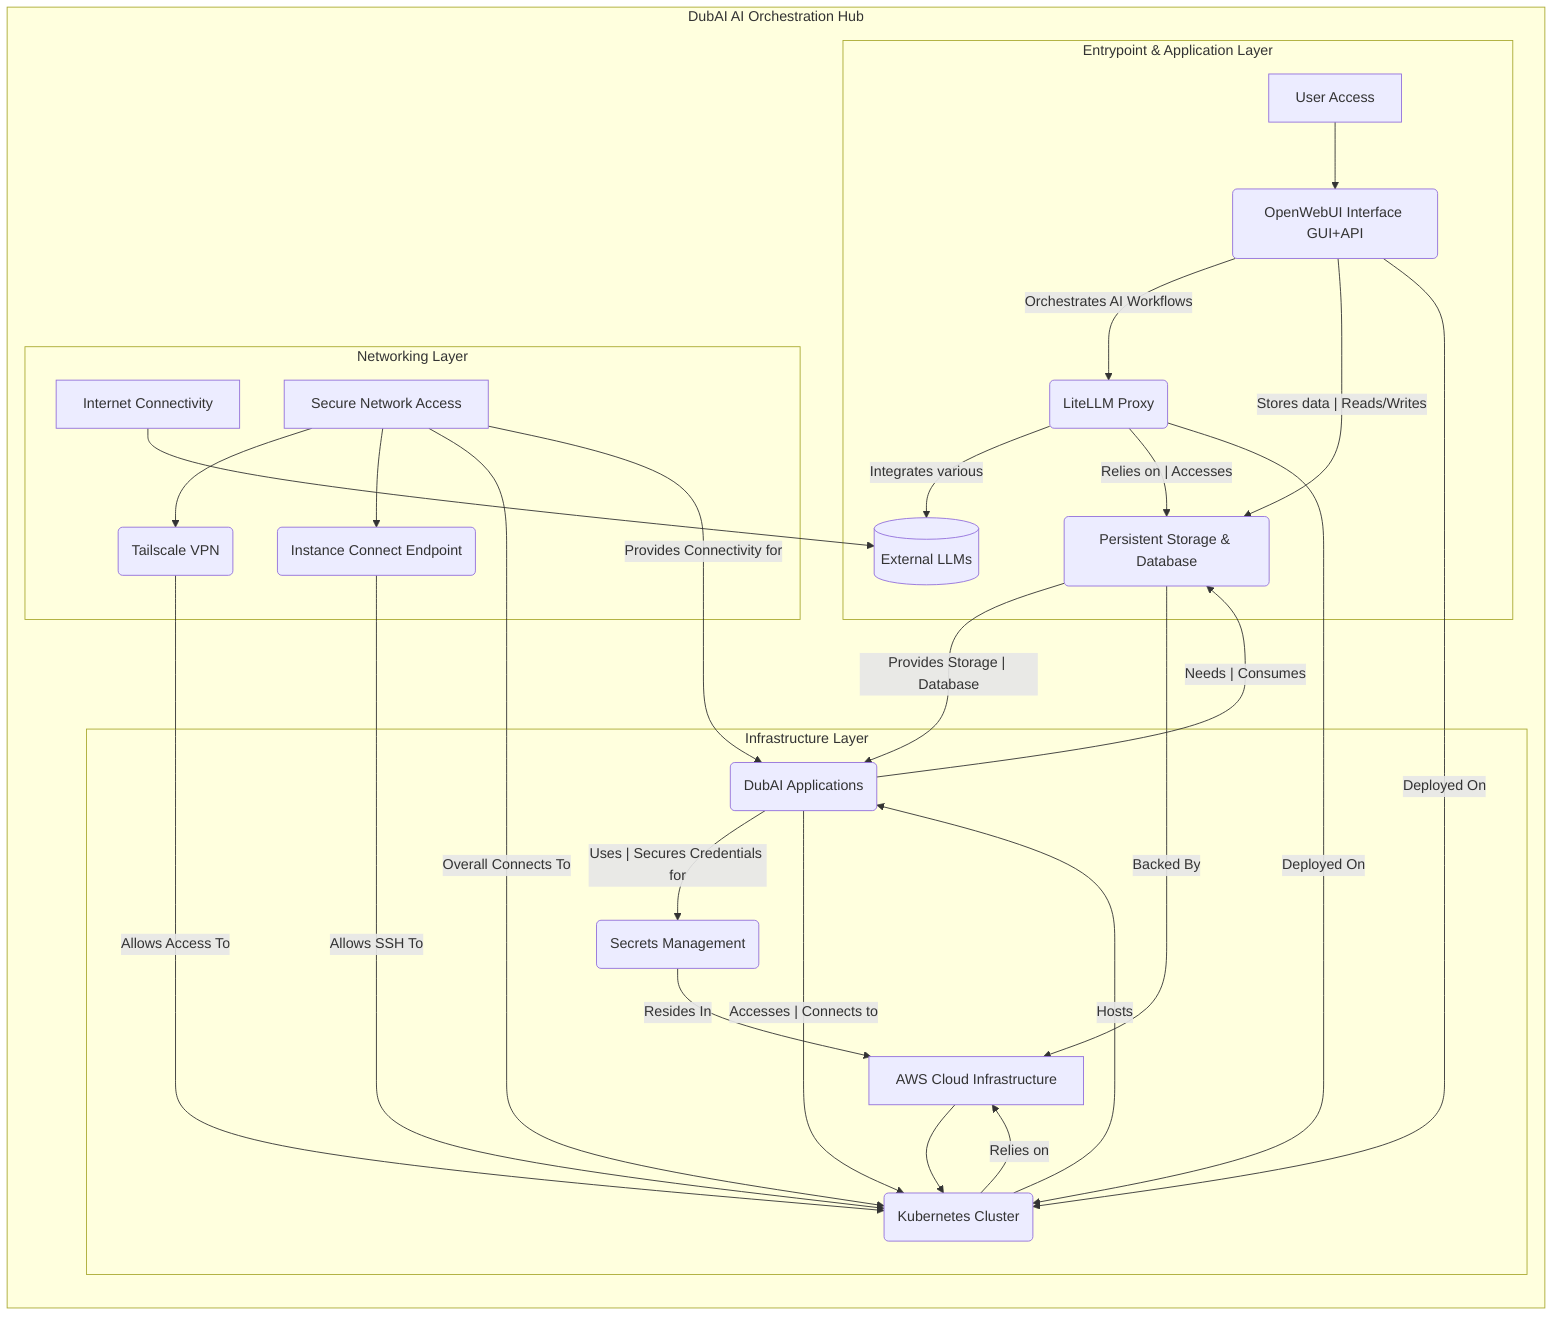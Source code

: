 graph LR
    subgraph "DubAI AI Orchestration Hub"

        subgraph "Entrypoint & Application Layer"
            A[User Access] --> B(OpenWebUI Interface GUI+API)
            B -- Orchestrates AI Workflows --> C(LiteLLM Proxy)
            C -- Integrates various --> D[(External LLMs)]
            B -- Stores data | Reads/Writes --> E(Persistent Storage & Database)
            C -- Relies on | Accesses --> E
        end

        subgraph "Infrastructure Layer"
            F[AWS Cloud Infrastructure] --> G(Kubernetes Cluster)
            G -- Hosts --> H(DubAI Applications)
            H -- Needs | Consumes --> E
            E -- Provides Storage | Database --> H
            H -- Uses | Secures Credentials for --> I(Secrets Management)
            I -- Resides In --> F
            E -- Backed By --> F
        end

        subgraph "Networking Layer"
            J[Internet Connectivity] --> D
            K[Secure Network Access] --> L(Tailscale VPN)
            K --> M(Instance Connect Endpoint)
            L -- Allows Access To --> G
            M -- Allows SSH To --> G
            K -- Overall Connects To --> G
        end

        B -- Deployed On --> G
        C -- Deployed On --> G
        H -- Accesses | Connects to --> G
        G -- Relies on --> F
        K -- Provides Connectivity for --> H
    end